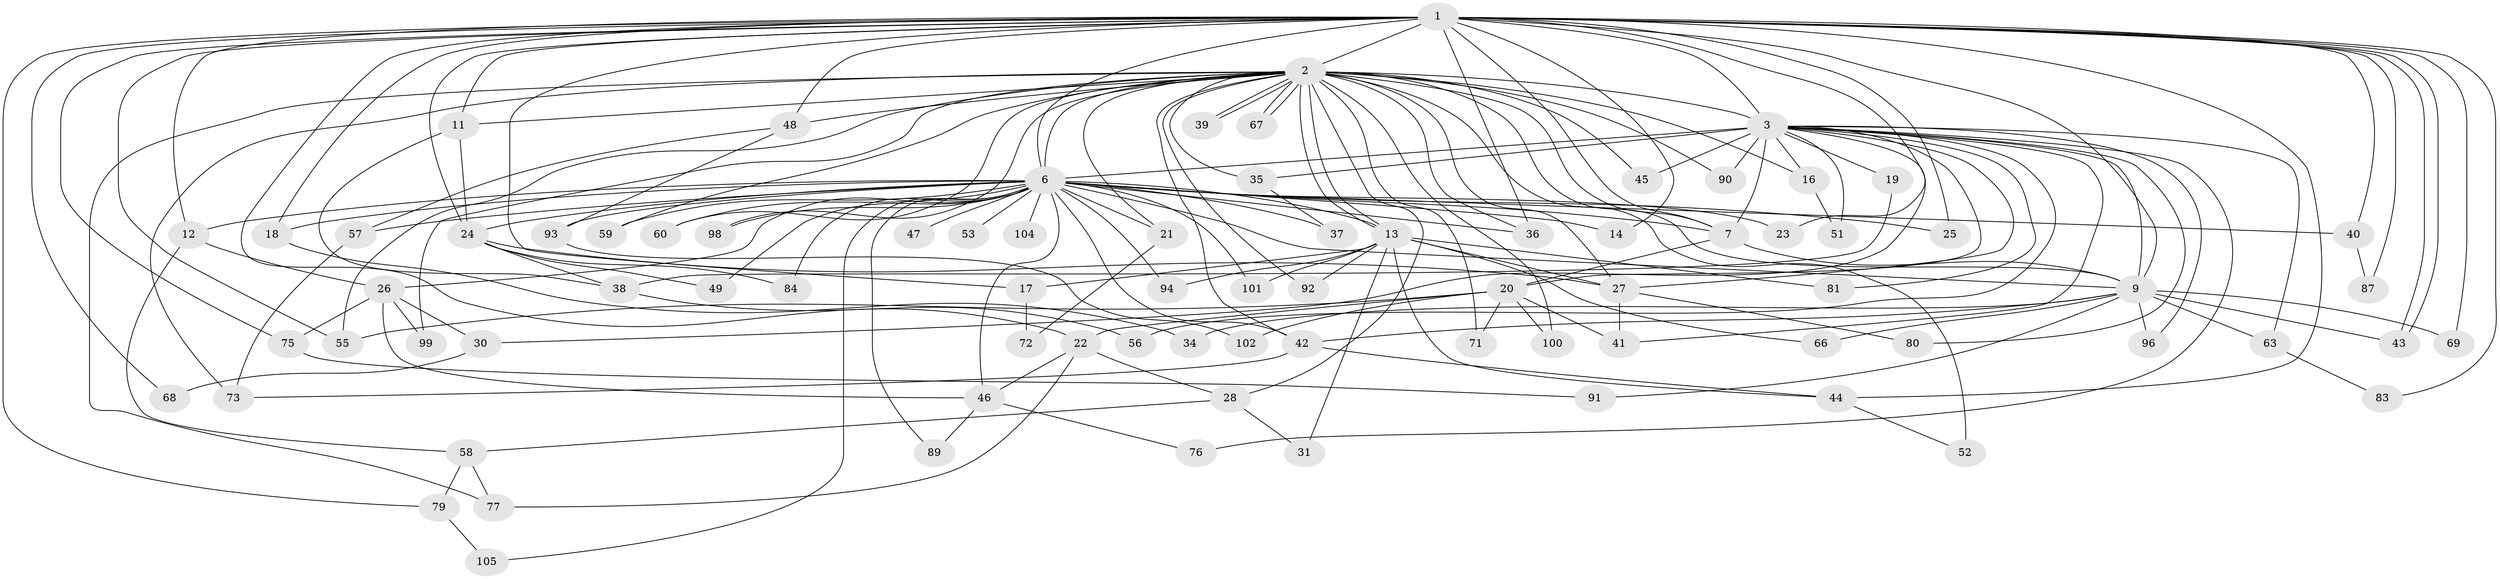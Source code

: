 // original degree distribution, {25: 0.009523809523809525, 31: 0.009523809523809525, 16: 0.01904761904761905, 18: 0.01904761904761905, 24: 0.009523809523809525, 11: 0.009523809523809525, 20: 0.009523809523809525, 26: 0.009523809523809525, 4: 0.08571428571428572, 6: 0.0380952380952381, 2: 0.5142857142857142, 8: 0.009523809523809525, 3: 0.21904761904761905, 5: 0.0380952380952381}
// Generated by graph-tools (version 1.1) at 2025/11/02/27/25 16:11:01]
// undirected, 81 vertices, 175 edges
graph export_dot {
graph [start="1"]
  node [color=gray90,style=filled];
  1 [super="+4"];
  2 [super="+5"];
  3 [super="+8"];
  6 [super="+10"];
  7 [super="+65"];
  9 [super="+50"];
  11 [super="+74"];
  12;
  13 [super="+15"];
  14;
  16;
  17 [super="+54"];
  18;
  19;
  20 [super="+29"];
  21;
  22 [super="+32"];
  23;
  24 [super="+33"];
  25 [super="+62"];
  26 [super="+86"];
  27 [super="+61"];
  28;
  30;
  31;
  34;
  35;
  36 [super="+78"];
  37;
  38 [super="+95"];
  39;
  40;
  41 [super="+82"];
  42 [super="+70"];
  43 [super="+64"];
  44 [super="+88"];
  45;
  46;
  47;
  48;
  49;
  51;
  52;
  53;
  55 [super="+85"];
  56;
  57 [super="+103"];
  58;
  59;
  60;
  63;
  66;
  67;
  68;
  69;
  71;
  72;
  73;
  75;
  76;
  77 [super="+97"];
  79;
  80;
  81;
  83;
  84;
  87;
  89;
  90;
  91;
  92;
  93;
  94;
  96;
  98;
  99;
  100;
  101;
  102;
  104;
  105;
  1 -- 2 [weight=4];
  1 -- 3 [weight=4];
  1 -- 6 [weight=4];
  1 -- 7 [weight=3];
  1 -- 9 [weight=2];
  1 -- 12;
  1 -- 14;
  1 -- 17 [weight=2];
  1 -- 18;
  1 -- 25;
  1 -- 40;
  1 -- 43;
  1 -- 43;
  1 -- 48;
  1 -- 55;
  1 -- 68;
  1 -- 69;
  1 -- 11;
  1 -- 75;
  1 -- 79;
  1 -- 83;
  1 -- 22;
  1 -- 23;
  1 -- 24;
  1 -- 87;
  1 -- 44;
  1 -- 36;
  2 -- 3 [weight=4];
  2 -- 6 [weight=4];
  2 -- 7 [weight=2];
  2 -- 9 [weight=2];
  2 -- 11;
  2 -- 13;
  2 -- 13;
  2 -- 16;
  2 -- 35;
  2 -- 36;
  2 -- 39;
  2 -- 39;
  2 -- 45;
  2 -- 48;
  2 -- 52;
  2 -- 59;
  2 -- 60;
  2 -- 67;
  2 -- 67;
  2 -- 73;
  2 -- 77;
  2 -- 90;
  2 -- 92;
  2 -- 98;
  2 -- 99;
  2 -- 100;
  2 -- 42;
  2 -- 71;
  2 -- 21;
  2 -- 55;
  2 -- 28;
  2 -- 27;
  3 -- 6 [weight=4];
  3 -- 7 [weight=2];
  3 -- 9 [weight=3];
  3 -- 16;
  3 -- 20;
  3 -- 35;
  3 -- 41;
  3 -- 45;
  3 -- 76;
  3 -- 81;
  3 -- 80;
  3 -- 19;
  3 -- 90;
  3 -- 27;
  3 -- 30;
  3 -- 96;
  3 -- 51;
  3 -- 56;
  3 -- 63;
  6 -- 7 [weight=2];
  6 -- 9 [weight=2];
  6 -- 18;
  6 -- 24;
  6 -- 25 [weight=2];
  6 -- 36;
  6 -- 47 [weight=2];
  6 -- 53 [weight=2];
  6 -- 60;
  6 -- 84;
  6 -- 93;
  6 -- 98;
  6 -- 101;
  6 -- 105;
  6 -- 13;
  6 -- 12;
  6 -- 14;
  6 -- 21;
  6 -- 23;
  6 -- 89;
  6 -- 26;
  6 -- 94;
  6 -- 37;
  6 -- 40;
  6 -- 104;
  6 -- 46;
  6 -- 49;
  6 -- 57;
  6 -- 59;
  6 -- 42;
  7 -- 9;
  7 -- 20;
  9 -- 34;
  9 -- 42;
  9 -- 63;
  9 -- 66;
  9 -- 69;
  9 -- 91;
  9 -- 96;
  9 -- 43;
  11 -- 38;
  11 -- 24;
  12 -- 26;
  12 -- 58;
  13 -- 44;
  13 -- 81;
  13 -- 94;
  13 -- 66;
  13 -- 101;
  13 -- 17;
  13 -- 27;
  13 -- 92;
  13 -- 31;
  16 -- 51;
  17 -- 72;
  18 -- 34;
  19 -- 38;
  20 -- 71;
  20 -- 100;
  20 -- 102;
  20 -- 22;
  20 -- 55;
  20 -- 41;
  21 -- 72;
  22 -- 46;
  22 -- 77;
  22 -- 28;
  24 -- 49;
  24 -- 27;
  24 -- 84;
  24 -- 38;
  26 -- 30;
  26 -- 75;
  26 -- 99;
  26 -- 46;
  27 -- 41;
  27 -- 80;
  28 -- 31;
  28 -- 58;
  30 -- 68;
  35 -- 37;
  38 -- 56;
  40 -- 87;
  42 -- 44;
  42 -- 73;
  44 -- 52;
  46 -- 76;
  46 -- 89;
  48 -- 57;
  48 -- 93;
  57 -- 73;
  58 -- 77;
  58 -- 79;
  63 -- 83;
  75 -- 91;
  79 -- 105;
  93 -- 102;
}
